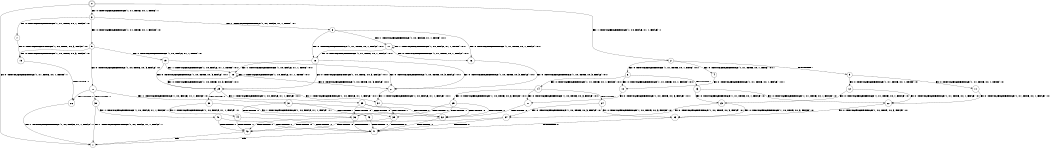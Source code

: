 digraph BCG {
size = "7, 10.5";
center = TRUE;
node [shape = circle];
0 [peripheries = 2];
0 -> 1 [label = "EX !0 !ATOMIC_EXCH_BRANCH (1, +1, TRUE, +0, 1, TRUE) !::"];
0 -> 2 [label = "EX !1 !ATOMIC_EXCH_BRANCH (1, +0, FALSE, +1, 1, FALSE) !::"];
0 -> 3 [label = "EX !0 !ATOMIC_EXCH_BRANCH (1, +1, TRUE, +0, 1, TRUE) !::"];
2 -> 4 [label = "EX !0 !ATOMIC_EXCH_BRANCH (1, +1, TRUE, +0, 1, TRUE) !:0:1:"];
2 -> 5 [label = "TERMINATE !1"];
2 -> 6 [label = "EX !0 !ATOMIC_EXCH_BRANCH (1, +1, TRUE, +0, 1, TRUE) !:0:1:"];
3 -> 7 [label = "EX !0 !ATOMIC_EXCH_BRANCH (1, +1, TRUE, +0, 1, FALSE) !:0:"];
3 -> 8 [label = "EX !1 !ATOMIC_EXCH_BRANCH (1, +0, FALSE, +1, 1, TRUE) !:0:"];
3 -> 9 [label = "EX !0 !ATOMIC_EXCH_BRANCH (1, +1, TRUE, +0, 1, FALSE) !:0:"];
4 -> 10 [label = "EX !0 !ATOMIC_EXCH_BRANCH (1, +1, TRUE, +0, 1, FALSE) !:0:1:"];
5 -> 11 [label = "EX !0 !ATOMIC_EXCH_BRANCH (1, +1, TRUE, +0, 1, TRUE) !:0:"];
5 -> 12 [label = "EX !0 !ATOMIC_EXCH_BRANCH (1, +1, TRUE, +0, 1, TRUE) !:0:"];
6 -> 10 [label = "EX !0 !ATOMIC_EXCH_BRANCH (1, +1, TRUE, +0, 1, FALSE) !:0:1:"];
6 -> 13 [label = "TERMINATE !1"];
6 -> 14 [label = "EX !0 !ATOMIC_EXCH_BRANCH (1, +1, TRUE, +0, 1, FALSE) !:0:1:"];
7 -> 15 [label = "EX !0 !ATOMIC_EXCH_BRANCH (1, +0, TRUE, +0, 3, FALSE) !:0:"];
8 -> 16 [label = "EX !0 !ATOMIC_EXCH_BRANCH (1, +1, TRUE, +0, 1, FALSE) !:0:1:"];
8 -> 17 [label = "EX !1 !ATOMIC_EXCH_BRANCH (1, +0, FALSE, +1, 1, TRUE) !:0:1:"];
8 -> 18 [label = "EX !0 !ATOMIC_EXCH_BRANCH (1, +1, TRUE, +0, 1, FALSE) !:0:1:"];
9 -> 15 [label = "EX !0 !ATOMIC_EXCH_BRANCH (1, +0, TRUE, +0, 3, FALSE) !:0:"];
9 -> 19 [label = "EX !1 !ATOMIC_EXCH_BRANCH (1, +0, FALSE, +1, 1, TRUE) !:0:"];
9 -> 20 [label = "EX !0 !ATOMIC_EXCH_BRANCH (1, +0, TRUE, +0, 3, FALSE) !:0:"];
10 -> 21 [label = "EX !0 !ATOMIC_EXCH_BRANCH (1, +0, TRUE, +0, 3, FALSE) !:0:1:"];
11 -> 22 [label = "EX !0 !ATOMIC_EXCH_BRANCH (1, +1, TRUE, +0, 1, FALSE) !:0:"];
12 -> 22 [label = "EX !0 !ATOMIC_EXCH_BRANCH (1, +1, TRUE, +0, 1, FALSE) !:0:"];
12 -> 23 [label = "EX !0 !ATOMIC_EXCH_BRANCH (1, +1, TRUE, +0, 1, FALSE) !:0:"];
13 -> 22 [label = "EX !0 !ATOMIC_EXCH_BRANCH (1, +1, TRUE, +0, 1, FALSE) !:0:"];
13 -> 23 [label = "EX !0 !ATOMIC_EXCH_BRANCH (1, +1, TRUE, +0, 1, FALSE) !:0:"];
14 -> 21 [label = "EX !0 !ATOMIC_EXCH_BRANCH (1, +0, TRUE, +0, 3, FALSE) !:0:1:"];
14 -> 24 [label = "TERMINATE !1"];
14 -> 25 [label = "EX !0 !ATOMIC_EXCH_BRANCH (1, +0, TRUE, +0, 3, FALSE) !:0:1:"];
15 -> 26 [label = "TERMINATE !0"];
16 -> 27 [label = "EX !0 !ATOMIC_EXCH_BRANCH (1, +0, TRUE, +0, 3, FALSE) !:0:1:"];
17 -> 16 [label = "EX !0 !ATOMIC_EXCH_BRANCH (1, +1, TRUE, +0, 1, FALSE) !:0:1:"];
17 -> 17 [label = "EX !1 !ATOMIC_EXCH_BRANCH (1, +0, FALSE, +1, 1, TRUE) !:0:1:"];
17 -> 18 [label = "EX !0 !ATOMIC_EXCH_BRANCH (1, +1, TRUE, +0, 1, FALSE) !:0:1:"];
18 -> 27 [label = "EX !0 !ATOMIC_EXCH_BRANCH (1, +0, TRUE, +0, 3, FALSE) !:0:1:"];
18 -> 28 [label = "EX !1 !ATOMIC_EXCH_BRANCH (1, +0, FALSE, +1, 1, TRUE) !:0:1:"];
18 -> 29 [label = "EX !0 !ATOMIC_EXCH_BRANCH (1, +0, TRUE, +0, 3, FALSE) !:0:1:"];
19 -> 27 [label = "EX !0 !ATOMIC_EXCH_BRANCH (1, +0, TRUE, +0, 3, FALSE) !:0:1:"];
19 -> 28 [label = "EX !1 !ATOMIC_EXCH_BRANCH (1, +0, FALSE, +1, 1, TRUE) !:0:1:"];
19 -> 29 [label = "EX !0 !ATOMIC_EXCH_BRANCH (1, +0, TRUE, +0, 3, FALSE) !:0:1:"];
20 -> 26 [label = "TERMINATE !0"];
20 -> 30 [label = "TERMINATE !0"];
20 -> 31 [label = "EX !1 !ATOMIC_EXCH_BRANCH (1, +0, FALSE, +1, 1, FALSE) !:0:"];
21 -> 32 [label = "TERMINATE !0"];
22 -> 33 [label = "EX !0 !ATOMIC_EXCH_BRANCH (1, +0, TRUE, +0, 3, FALSE) !:0:"];
23 -> 33 [label = "EX !0 !ATOMIC_EXCH_BRANCH (1, +0, TRUE, +0, 3, FALSE) !:0:"];
23 -> 34 [label = "EX !0 !ATOMIC_EXCH_BRANCH (1, +0, TRUE, +0, 3, FALSE) !:0:"];
24 -> 33 [label = "EX !0 !ATOMIC_EXCH_BRANCH (1, +0, TRUE, +0, 3, FALSE) !:0:"];
24 -> 34 [label = "EX !0 !ATOMIC_EXCH_BRANCH (1, +0, TRUE, +0, 3, FALSE) !:0:"];
25 -> 32 [label = "TERMINATE !0"];
25 -> 35 [label = "TERMINATE !1"];
25 -> 36 [label = "TERMINATE !0"];
26 -> 1 [label = "EX !1 !ATOMIC_EXCH_BRANCH (1, +0, FALSE, +1, 1, FALSE) !::"];
27 -> 37 [label = "EX !1 !ATOMIC_EXCH_BRANCH (1, +0, FALSE, +1, 1, FALSE) !:0:1:"];
28 -> 27 [label = "EX !0 !ATOMIC_EXCH_BRANCH (1, +0, TRUE, +0, 3, FALSE) !:0:1:"];
28 -> 28 [label = "EX !1 !ATOMIC_EXCH_BRANCH (1, +0, FALSE, +1, 1, TRUE) !:0:1:"];
28 -> 29 [label = "EX !0 !ATOMIC_EXCH_BRANCH (1, +0, TRUE, +0, 3, FALSE) !:0:1:"];
29 -> 37 [label = "EX !1 !ATOMIC_EXCH_BRANCH (1, +0, FALSE, +1, 1, FALSE) !:0:1:"];
29 -> 38 [label = "TERMINATE !0"];
29 -> 39 [label = "EX !1 !ATOMIC_EXCH_BRANCH (1, +0, FALSE, +1, 1, FALSE) !:0:1:"];
30 -> 1 [label = "EX !1 !ATOMIC_EXCH_BRANCH (1, +0, FALSE, +1, 1, FALSE) !::"];
30 -> 40 [label = "EX !1 !ATOMIC_EXCH_BRANCH (1, +0, FALSE, +1, 1, FALSE) !::"];
31 -> 32 [label = "TERMINATE !0"];
31 -> 35 [label = "TERMINATE !1"];
31 -> 36 [label = "TERMINATE !0"];
32 -> 41 [label = "TERMINATE !1"];
33 -> 41 [label = "TERMINATE !0"];
34 -> 41 [label = "TERMINATE !0"];
34 -> 42 [label = "TERMINATE !0"];
35 -> 41 [label = "TERMINATE !0"];
35 -> 42 [label = "TERMINATE !0"];
36 -> 41 [label = "TERMINATE !1"];
36 -> 42 [label = "TERMINATE !1"];
37 -> 32 [label = "TERMINATE !0"];
38 -> 43 [label = "EX !1 !ATOMIC_EXCH_BRANCH (1, +0, FALSE, +1, 1, FALSE) !:1:"];
38 -> 44 [label = "EX !1 !ATOMIC_EXCH_BRANCH (1, +0, FALSE, +1, 1, FALSE) !:1:"];
39 -> 32 [label = "TERMINATE !0"];
39 -> 35 [label = "TERMINATE !1"];
39 -> 36 [label = "TERMINATE !0"];
40 -> 41 [label = "TERMINATE !1"];
40 -> 42 [label = "TERMINATE !1"];
41 -> 1 [label = "exit"];
42 -> 1 [label = "exit"];
43 -> 41 [label = "TERMINATE !1"];
44 -> 41 [label = "TERMINATE !1"];
44 -> 42 [label = "TERMINATE !1"];
}
